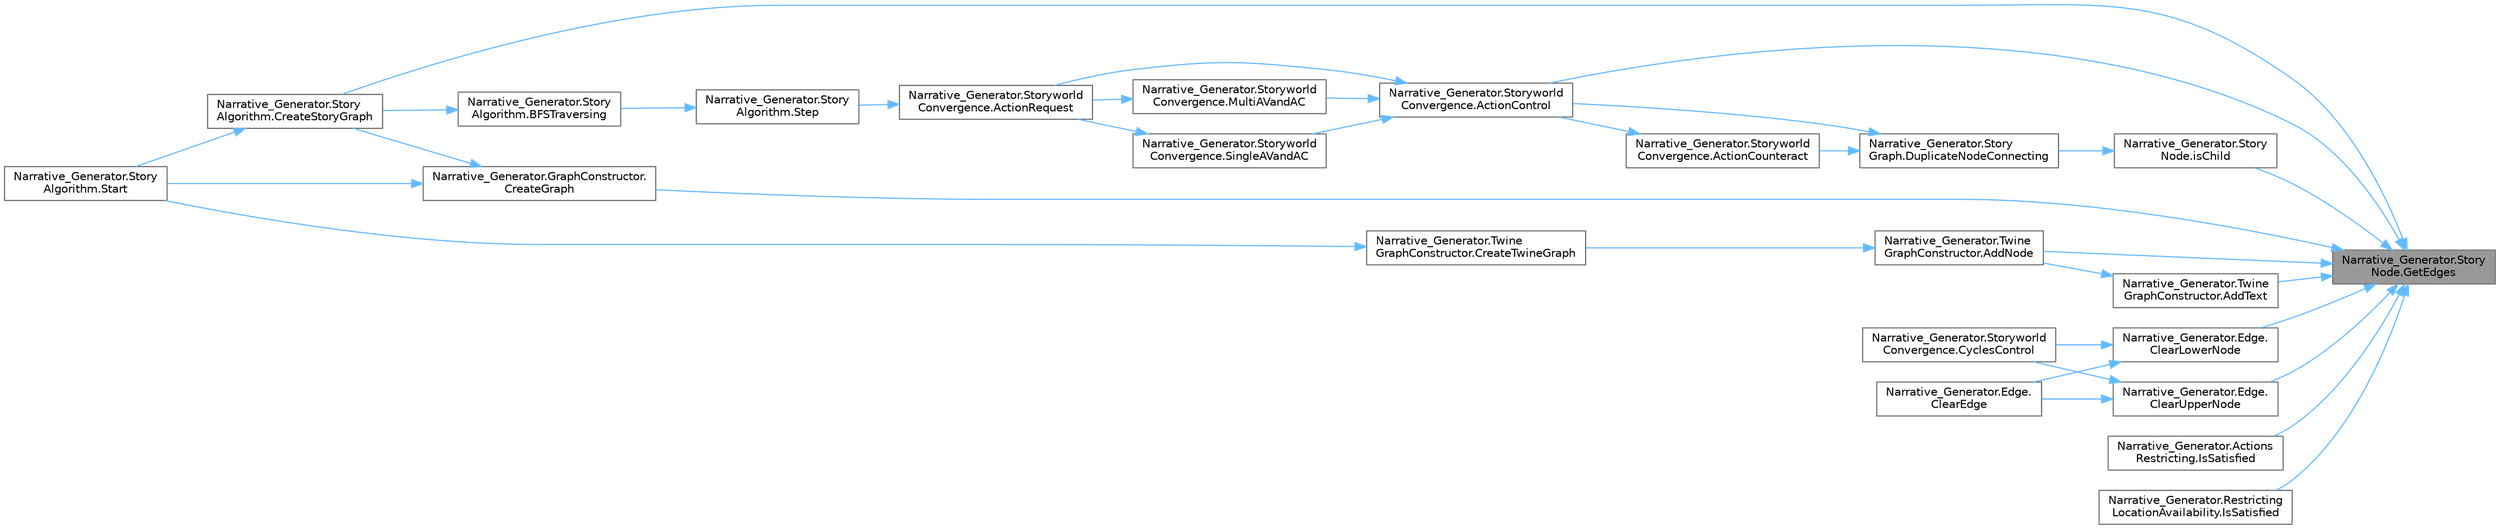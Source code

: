 digraph "Narrative_Generator.StoryNode.GetEdges"
{
 // LATEX_PDF_SIZE
  bgcolor="transparent";
  edge [fontname=Helvetica,fontsize=10,labelfontname=Helvetica,labelfontsize=10];
  node [fontname=Helvetica,fontsize=10,shape=box,height=0.2,width=0.4];
  rankdir="RL";
  Node1 [label="Narrative_Generator.Story\lNode.GetEdges",height=0.2,width=0.4,color="gray40", fillcolor="grey60", style="filled", fontcolor="black",tooltip="Returns a list of all edges connected to the this node."];
  Node1 -> Node2 [dir="back",color="steelblue1",style="solid"];
  Node2 [label="Narrative_Generator.Storyworld\lConvergence.ActionControl",height=0.2,width=0.4,color="grey40", fillcolor="white", style="filled",URL="$class_narrative___generator_1_1_storyworld_convergence.html#ab63aeb27180c660c584261acd9e7051d",tooltip="Checking the action for violation of the established constraints and the reachability of the goal sta..."];
  Node2 -> Node3 [dir="back",color="steelblue1",style="solid"];
  Node3 [label="Narrative_Generator.Storyworld\lConvergence.ActionRequest",height=0.2,width=0.4,color="grey40", fillcolor="white", style="filled",URL="$class_narrative___generator_1_1_storyworld_convergence.html#a371ff7aeb10e59e3c51971228ea94378",tooltip="The agent updates his beliefs, calculates a plan, chooses an action, assigns variables to it,..."];
  Node3 -> Node4 [dir="back",color="steelblue1",style="solid"];
  Node4 [label="Narrative_Generator.Story\lAlgorithm.Step",height=0.2,width=0.4,color="grey40", fillcolor="white", style="filled",URL="$class_narrative___generator_1_1_story_algorithm.html#a14fcd8daa5dd92cef5b985a754ffa59e",tooltip="Convergence in turn asks agents for actions, checks them, applies them, counteracts them,..."];
  Node4 -> Node5 [dir="back",color="steelblue1",style="solid"];
  Node5 [label="Narrative_Generator.Story\lAlgorithm.BFSTraversing",height=0.2,width=0.4,color="grey40", fillcolor="white", style="filled",URL="$class_narrative___generator_1_1_story_algorithm.html#a7791dc587915617de53183d85424e7aa",tooltip="A method in which we sequentially create a story graph, node by node, starting at the root,..."];
  Node5 -> Node6 [dir="back",color="steelblue1",style="solid"];
  Node6 [label="Narrative_Generator.Story\lAlgorithm.CreateStoryGraph",height=0.2,width=0.4,color="grey40", fillcolor="white", style="filled",URL="$class_narrative___generator_1_1_story_algorithm.html#a14b46d881caea879deaf6900c24930c1",tooltip="The method that controls the creation of the story graph."];
  Node6 -> Node7 [dir="back",color="steelblue1",style="solid"];
  Node7 [label="Narrative_Generator.Story\lAlgorithm.Start",height=0.2,width=0.4,color="grey40", fillcolor="white", style="filled",URL="$class_narrative___generator_1_1_story_algorithm.html#a84193cf4bd94e0c652a31dbb175214d1",tooltip="Method is an entry point that controls the operation of the algorithm (the sequence of launching othe..."];
  Node2 -> Node8 [dir="back",color="steelblue1",style="solid"];
  Node8 [label="Narrative_Generator.Storyworld\lConvergence.MultiAVandAC",height=0.2,width=0.4,color="grey40", fillcolor="white", style="filled",URL="$class_narrative___generator_1_1_storyworld_convergence.html#a27d193b37c3114cc18d690e4846de59c",tooltip="A method that assigns variables (parameters) and checks the constraints of several actions of the sam..."];
  Node8 -> Node3 [dir="back",color="steelblue1",style="solid"];
  Node2 -> Node9 [dir="back",color="steelblue1",style="solid"];
  Node9 [label="Narrative_Generator.Storyworld\lConvergence.SingleAVandAC",height=0.2,width=0.4,color="grey40", fillcolor="white", style="filled",URL="$class_narrative___generator_1_1_storyworld_convergence.html#a89bee4b7f2aaec44bd5aac2d8f020981",tooltip="A method that assigns variables (parameters) and checks the constraints of one specific action."];
  Node9 -> Node3 [dir="back",color="steelblue1",style="solid"];
  Node1 -> Node10 [dir="back",color="steelblue1",style="solid"];
  Node10 [label="Narrative_Generator.Twine\lGraphConstructor.AddNode",height=0.2,width=0.4,color="grey40", fillcolor="white", style="filled",URL="$class_narrative___generator_1_1_twine_graph_constructor.html#a11d69d897952a7af20c3c8bd7831c937",tooltip="A method that creates text for an individual node."];
  Node10 -> Node11 [dir="back",color="steelblue1",style="solid"];
  Node11 [label="Narrative_Generator.Twine\lGraphConstructor.CreateTwineGraph",height=0.2,width=0.4,color="grey40", fillcolor="white", style="filled",URL="$class_narrative___generator_1_1_twine_graph_constructor.html#a791e9c39f029bb3cafd20ad6ceae1b74",tooltip="A method for converting a story graph into an interactive story for Twine."];
  Node11 -> Node7 [dir="back",color="steelblue1",style="solid"];
  Node1 -> Node12 [dir="back",color="steelblue1",style="solid"];
  Node12 [label="Narrative_Generator.Twine\lGraphConstructor.AddText",height=0.2,width=0.4,color="grey40", fillcolor="white", style="filled",URL="$class_narrative___generator_1_1_twine_graph_constructor.html#a667523a4748d26fa3a33fe215a641f24",tooltip="Method for creating a description of the reached node."];
  Node12 -> Node10 [dir="back",color="steelblue1",style="solid"];
  Node1 -> Node13 [dir="back",color="steelblue1",style="solid"];
  Node13 [label="Narrative_Generator.Edge.\lClearLowerNode",height=0.2,width=0.4,color="grey40", fillcolor="white", style="filled",URL="$class_narrative___generator_1_1_edge.html#abe257059d754af7ce9b85e25c8de6c8c",tooltip="This method clears the bottom vertex of an edge from a connected node."];
  Node13 -> Node14 [dir="back",color="steelblue1",style="solid"];
  Node14 [label="Narrative_Generator.Edge.\lClearEdge",height=0.2,width=0.4,color="grey40", fillcolor="white", style="filled",URL="$class_narrative___generator_1_1_edge.html#a7a51f9a218902782b289e949def0abdc",tooltip="This method completely clears the edge, removing both nodes attached to it and the action attached to..."];
  Node13 -> Node15 [dir="back",color="steelblue1",style="solid"];
  Node15 [label="Narrative_Generator.Storyworld\lConvergence.CyclesControl",height=0.2,width=0.4,color="grey40", fillcolor="white", style="filled",URL="$class_narrative___generator_1_1_storyworld_convergence.html#a8b24e6d35f950febee35af944abef896",tooltip="A method that checks whether the effects of the action under test will cause cycles in the graph."];
  Node1 -> Node16 [dir="back",color="steelblue1",style="solid"];
  Node16 [label="Narrative_Generator.Edge.\lClearUpperNode",height=0.2,width=0.4,color="grey40", fillcolor="white", style="filled",URL="$class_narrative___generator_1_1_edge.html#ac4df3c6f37a68162ce9f1feaf7aed164",tooltip="This method clears the top vertex of an edge from a connected node."];
  Node16 -> Node14 [dir="back",color="steelblue1",style="solid"];
  Node16 -> Node15 [dir="back",color="steelblue1",style="solid"];
  Node1 -> Node17 [dir="back",color="steelblue1",style="solid"];
  Node17 [label="Narrative_Generator.GraphСonstructor.\lCreateGraph",height=0.2,width=0.4,color="grey40", fillcolor="white", style="filled",URL="$class_narrative___generator_1_1_graph_xD0_xA1onstructor.html#a118f6271ee78d62a921a2f99c7112388",tooltip="A method that describes the transmitted story graph in text format and creates a visualization based ..."];
  Node17 -> Node6 [dir="back",color="steelblue1",style="solid"];
  Node17 -> Node7 [dir="back",color="steelblue1",style="solid"];
  Node1 -> Node6 [dir="back",color="steelblue1",style="solid"];
  Node1 -> Node18 [dir="back",color="steelblue1",style="solid"];
  Node18 [label="Narrative_Generator.Story\lNode.isChild",height=0.2,width=0.4,color="grey40", fillcolor="white", style="filled",URL="$class_narrative___generator_1_1_story_node.html#adf447335ba1946ef22e58f359c098a66",tooltip="Checks if this node is a child of the specified node."];
  Node18 -> Node19 [dir="back",color="steelblue1",style="solid"];
  Node19 [label="Narrative_Generator.Story\lGraph.DuplicateNodeConnecting",height=0.2,width=0.4,color="grey40", fillcolor="white", style="filled",URL="$class_narrative___generator_1_1_story_graph.html#a3caa66943f727fc97c6a8d255f8a0db9",tooltip="Connects two nodes if both already exist and are in the graph."];
  Node19 -> Node2 [dir="back",color="steelblue1",style="solid"];
  Node19 -> Node20 [dir="back",color="steelblue1",style="solid"];
  Node20 [label="Narrative_Generator.Storyworld\lConvergence.ActionCounteract",height=0.2,width=0.4,color="grey40", fillcolor="white", style="filled",URL="$class_narrative___generator_1_1_storyworld_convergence.html#add86637023cb151bb7e6ec3483cd500a",tooltip="A method that implements the system's response to an action that should not be applied."];
  Node20 -> Node2 [dir="back",color="steelblue1",style="solid"];
  Node1 -> Node21 [dir="back",color="steelblue1",style="solid"];
  Node21 [label="Narrative_Generator.Actions\lRestricting.IsSatisfied",height=0.2,width=0.4,color="grey40", fillcolor="white", style="filled",URL="$class_narrative___generator_1_1_actions_restricting.html#a3691a868f1d5651f63c812c349b6ef3c",tooltip="A method that checks whether the specified world state satisfies constraints."];
  Node1 -> Node22 [dir="back",color="steelblue1",style="solid"];
  Node22 [label="Narrative_Generator.Restricting\lLocationAvailability.IsSatisfied",height=0.2,width=0.4,color="grey40", fillcolor="white", style="filled",URL="$class_narrative___generator_1_1_restricting_location_availability.html#a218257fdc27aaac415e6f1090c7b327f",tooltip="OA method that checks whether the specified world state satisfies constraints."];
}
